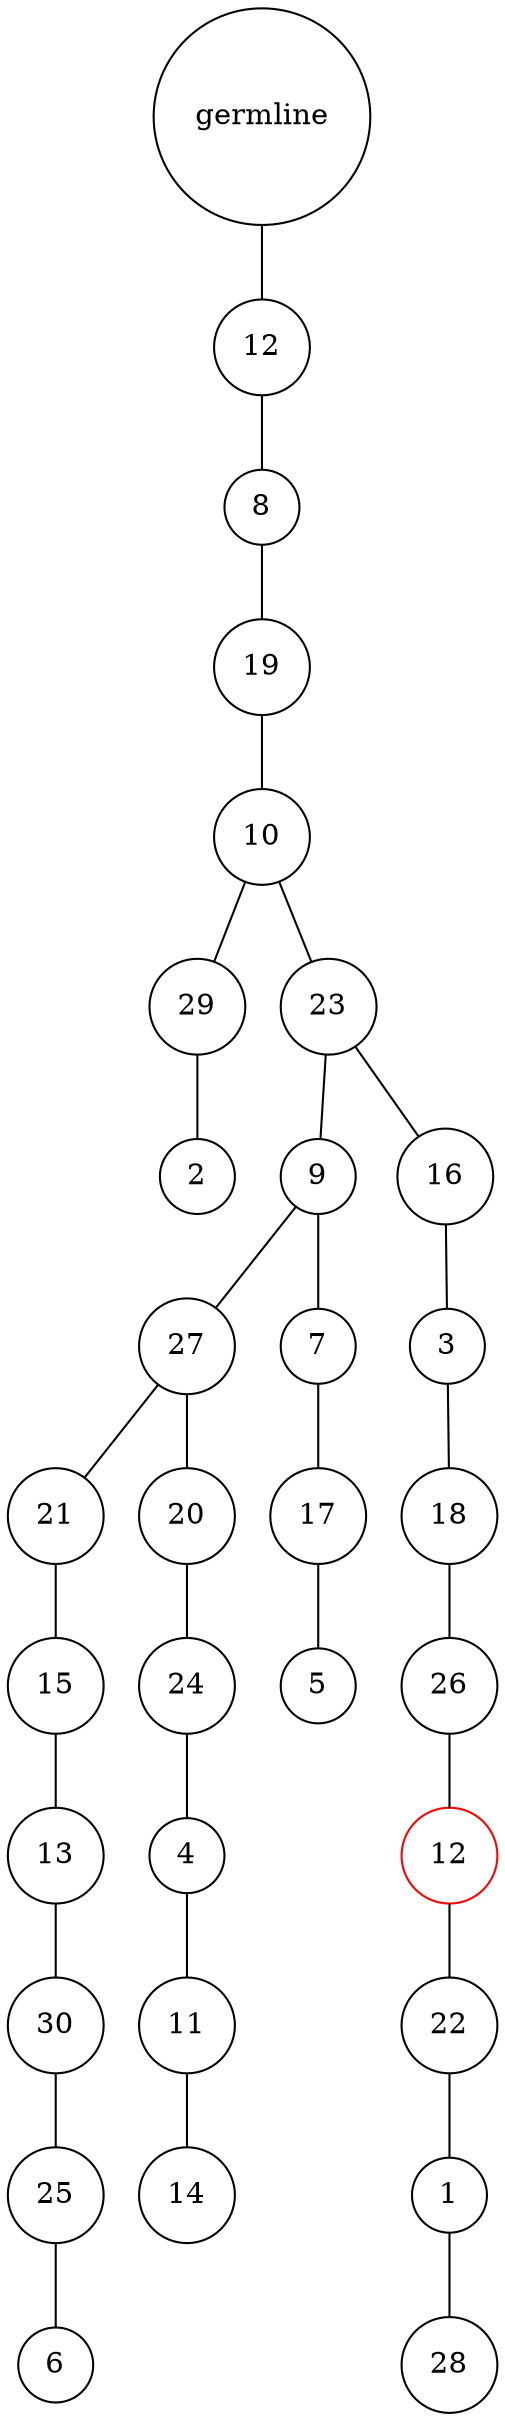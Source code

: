 graph {
	rankdir=UD;
	splines=line;
	node [shape=circle]
	"0x7ffb3c1e0b50" [label="germline"];
	"0x7ffb3c1e0b80" [label="12"];
	"0x7ffb3c1e0b50" -- "0x7ffb3c1e0b80" ;
	"0x7ffb3c1e0bb0" [label="8"];
	"0x7ffb3c1e0b80" -- "0x7ffb3c1e0bb0" ;
	"0x7ffb3c1e0be0" [label="19"];
	"0x7ffb3c1e0bb0" -- "0x7ffb3c1e0be0" ;
	"0x7ffb3c1e0c10" [label="10"];
	"0x7ffb3c1e0be0" -- "0x7ffb3c1e0c10" ;
	"0x7ffb3c1e0c40" [label="29"];
	"0x7ffb3c1e0c10" -- "0x7ffb3c1e0c40" ;
	"0x7ffb3c1e0c70" [label="2"];
	"0x7ffb3c1e0c40" -- "0x7ffb3c1e0c70" ;
	"0x7ffb3c1e0ca0" [label="23"];
	"0x7ffb3c1e0c10" -- "0x7ffb3c1e0ca0" ;
	"0x7ffb3c1e0cd0" [label="9"];
	"0x7ffb3c1e0ca0" -- "0x7ffb3c1e0cd0" ;
	"0x7ffb3c1e0d00" [label="27"];
	"0x7ffb3c1e0cd0" -- "0x7ffb3c1e0d00" ;
	"0x7ffb3c1e0d30" [label="21"];
	"0x7ffb3c1e0d00" -- "0x7ffb3c1e0d30" ;
	"0x7ffb3c1e0d60" [label="15"];
	"0x7ffb3c1e0d30" -- "0x7ffb3c1e0d60" ;
	"0x7ffb3c1e0d90" [label="13"];
	"0x7ffb3c1e0d60" -- "0x7ffb3c1e0d90" ;
	"0x7ffb3c1e0dc0" [label="30"];
	"0x7ffb3c1e0d90" -- "0x7ffb3c1e0dc0" ;
	"0x7ffb3c1e0df0" [label="25"];
	"0x7ffb3c1e0dc0" -- "0x7ffb3c1e0df0" ;
	"0x7ffb3c1e0e20" [label="6"];
	"0x7ffb3c1e0df0" -- "0x7ffb3c1e0e20" ;
	"0x7ffb3c1e0e50" [label="20"];
	"0x7ffb3c1e0d00" -- "0x7ffb3c1e0e50" ;
	"0x7ffb3c1e0e80" [label="24"];
	"0x7ffb3c1e0e50" -- "0x7ffb3c1e0e80" ;
	"0x7ffb3c1e0eb0" [label="4"];
	"0x7ffb3c1e0e80" -- "0x7ffb3c1e0eb0" ;
	"0x7ffb3c1e0ee0" [label="11"];
	"0x7ffb3c1e0eb0" -- "0x7ffb3c1e0ee0" ;
	"0x7ffb3c1e0f10" [label="14"];
	"0x7ffb3c1e0ee0" -- "0x7ffb3c1e0f10" ;
	"0x7ffb3c1e0f40" [label="7"];
	"0x7ffb3c1e0cd0" -- "0x7ffb3c1e0f40" ;
	"0x7ffb3c1e0f70" [label="17"];
	"0x7ffb3c1e0f40" -- "0x7ffb3c1e0f70" ;
	"0x7ffb3c1e0fa0" [label="5"];
	"0x7ffb3c1e0f70" -- "0x7ffb3c1e0fa0" ;
	"0x7ffb3c1e0fd0" [label="16"];
	"0x7ffb3c1e0ca0" -- "0x7ffb3c1e0fd0" ;
	"0x7ffb3c1ee040" [label="3"];
	"0x7ffb3c1e0fd0" -- "0x7ffb3c1ee040" ;
	"0x7ffb3c1ee070" [label="18"];
	"0x7ffb3c1ee040" -- "0x7ffb3c1ee070" ;
	"0x7ffb3c1ee0a0" [label="26"];
	"0x7ffb3c1ee070" -- "0x7ffb3c1ee0a0" ;
	"0x7ffb3c1ee0d0" [label="12",color="red"];
	"0x7ffb3c1ee0a0" -- "0x7ffb3c1ee0d0" ;
	"0x7ffb3c1ee100" [label="22"];
	"0x7ffb3c1ee0d0" -- "0x7ffb3c1ee100" ;
	"0x7ffb3c1ee130" [label="1"];
	"0x7ffb3c1ee100" -- "0x7ffb3c1ee130" ;
	"0x7ffb3c1ee160" [label="28"];
	"0x7ffb3c1ee130" -- "0x7ffb3c1ee160" ;
}
